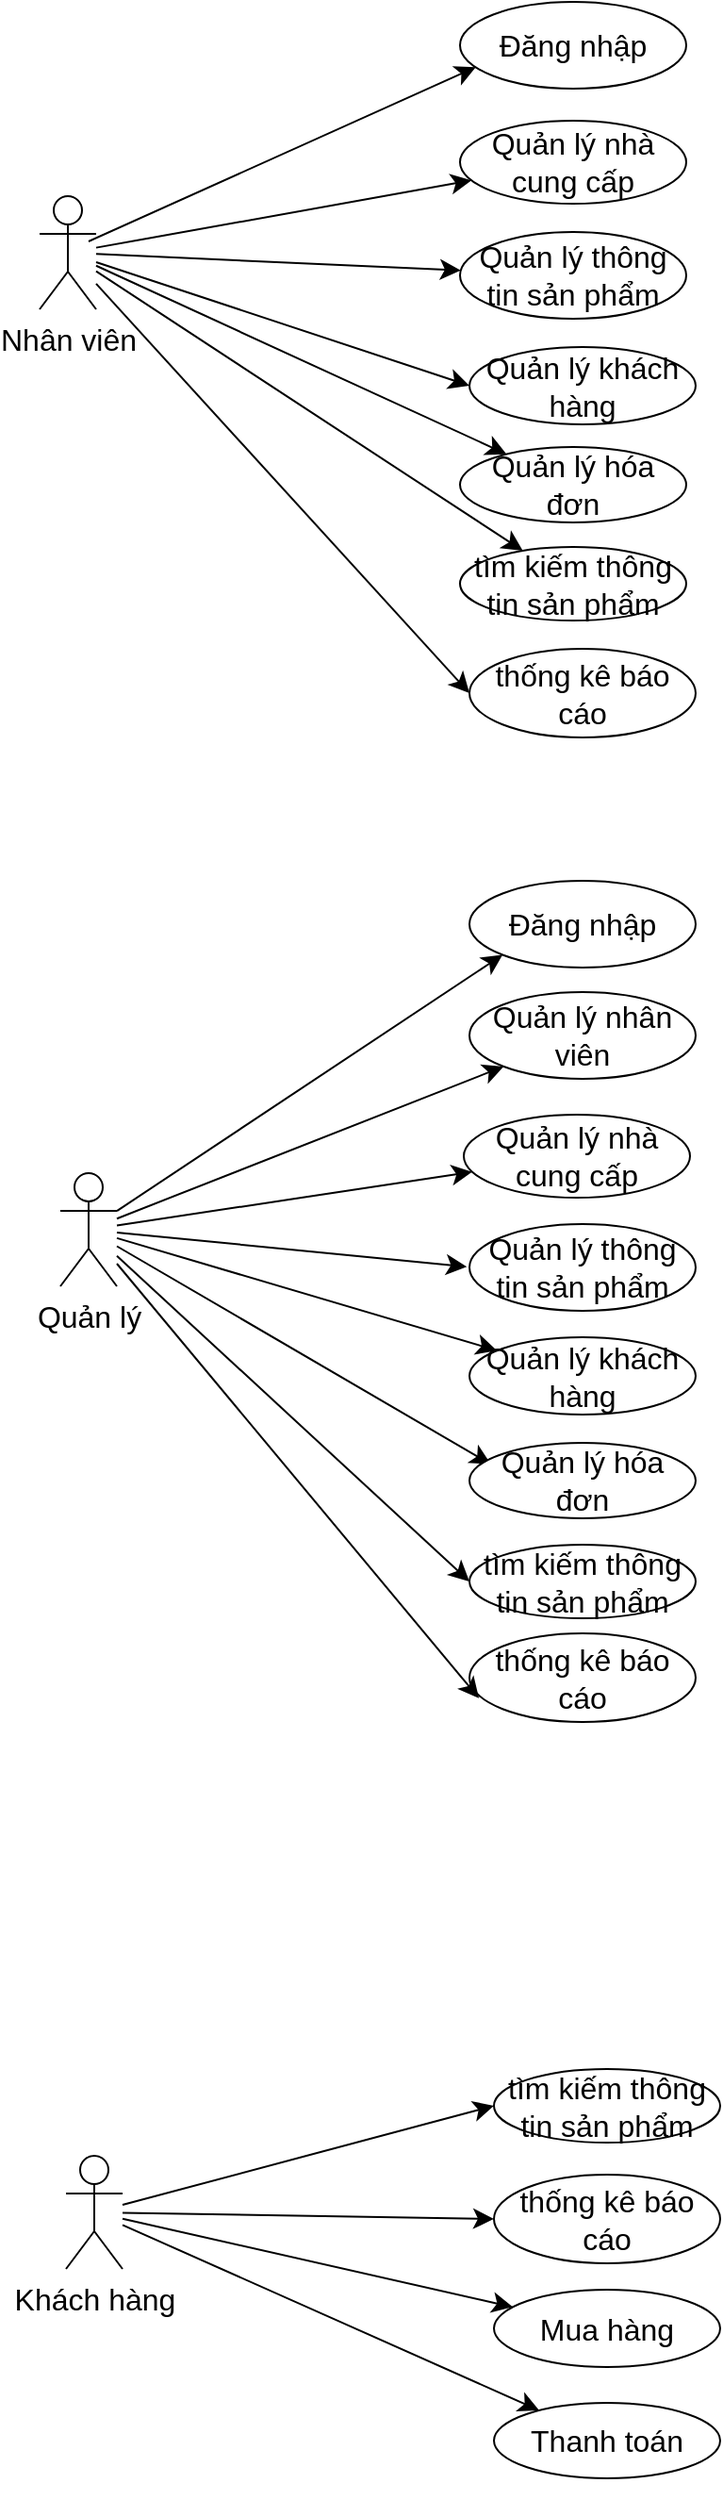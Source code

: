 <mxfile version="22.1.3" type="github">
  <diagram name="Trang-1" id="V_ZkCcgVKIEUjsHu4HYp">
    <mxGraphModel dx="1450" dy="1016" grid="0" gridSize="10" guides="1" tooltips="1" connect="1" arrows="1" fold="1" page="0" pageScale="1" pageWidth="1169" pageHeight="827" math="0" shadow="0">
      <root>
        <mxCell id="0" />
        <mxCell id="1" parent="0" />
        <mxCell id="ZbgHCVMx-3XDfBXsdfAD-14" style="edgeStyle=none;curved=1;rounded=0;orthogonalLoop=1;jettySize=auto;html=1;fontSize=12;startSize=8;endSize=8;" edge="1" parent="1" source="ZbgHCVMx-3XDfBXsdfAD-1" target="ZbgHCVMx-3XDfBXsdfAD-5">
          <mxGeometry relative="1" as="geometry" />
        </mxCell>
        <mxCell id="ZbgHCVMx-3XDfBXsdfAD-15" style="edgeStyle=none;curved=1;rounded=0;orthogonalLoop=1;jettySize=auto;html=1;entryX=0;entryY=0.5;entryDx=0;entryDy=0;fontSize=12;startSize=8;endSize=8;" edge="1" parent="1" source="ZbgHCVMx-3XDfBXsdfAD-1" target="ZbgHCVMx-3XDfBXsdfAD-6">
          <mxGeometry relative="1" as="geometry" />
        </mxCell>
        <mxCell id="ZbgHCVMx-3XDfBXsdfAD-16" style="edgeStyle=none;curved=1;rounded=0;orthogonalLoop=1;jettySize=auto;html=1;fontSize=12;startSize=8;endSize=8;" edge="1" parent="1" source="ZbgHCVMx-3XDfBXsdfAD-1" target="ZbgHCVMx-3XDfBXsdfAD-7">
          <mxGeometry relative="1" as="geometry" />
        </mxCell>
        <mxCell id="ZbgHCVMx-3XDfBXsdfAD-17" style="edgeStyle=none;curved=1;rounded=0;orthogonalLoop=1;jettySize=auto;html=1;fontSize=12;startSize=8;endSize=8;" edge="1" parent="1" source="ZbgHCVMx-3XDfBXsdfAD-1" target="ZbgHCVMx-3XDfBXsdfAD-8">
          <mxGeometry relative="1" as="geometry" />
        </mxCell>
        <mxCell id="ZbgHCVMx-3XDfBXsdfAD-18" style="edgeStyle=none;curved=1;rounded=0;orthogonalLoop=1;jettySize=auto;html=1;entryX=0;entryY=0.5;entryDx=0;entryDy=0;fontSize=12;startSize=8;endSize=8;" edge="1" parent="1" source="ZbgHCVMx-3XDfBXsdfAD-1" target="ZbgHCVMx-3XDfBXsdfAD-9">
          <mxGeometry relative="1" as="geometry" />
        </mxCell>
        <mxCell id="ZbgHCVMx-3XDfBXsdfAD-34" style="edgeStyle=none;curved=1;rounded=0;orthogonalLoop=1;jettySize=auto;html=1;fontSize=12;startSize=8;endSize=8;" edge="1" parent="1" source="ZbgHCVMx-3XDfBXsdfAD-1" target="ZbgHCVMx-3XDfBXsdfAD-33">
          <mxGeometry relative="1" as="geometry" />
        </mxCell>
        <object label="Nhân viên" id="ZbgHCVMx-3XDfBXsdfAD-1">
          <mxCell style="shape=umlActor;verticalLabelPosition=bottom;verticalAlign=top;html=1;outlineConnect=0;fontSize=16;" vertex="1" parent="1">
            <mxGeometry x="-79" y="17" width="30" height="60" as="geometry" />
          </mxCell>
        </object>
        <mxCell id="ZbgHCVMx-3XDfBXsdfAD-4" value="Đăng nhập" style="ellipse;whiteSpace=wrap;html=1;fontSize=16;" vertex="1" parent="1">
          <mxGeometry x="144" y="-86" width="120" height="46" as="geometry" />
        </mxCell>
        <mxCell id="ZbgHCVMx-3XDfBXsdfAD-5" value="Quản lý nhà cung cấp" style="ellipse;whiteSpace=wrap;html=1;fontSize=16;" vertex="1" parent="1">
          <mxGeometry x="144" y="-23" width="120" height="44" as="geometry" />
        </mxCell>
        <mxCell id="ZbgHCVMx-3XDfBXsdfAD-6" value="Quản lý khách hàng" style="ellipse;whiteSpace=wrap;html=1;fontSize=16;" vertex="1" parent="1">
          <mxGeometry x="149" y="97" width="120" height="41" as="geometry" />
        </mxCell>
        <mxCell id="ZbgHCVMx-3XDfBXsdfAD-7" value="Quản lý hóa đơn" style="ellipse;whiteSpace=wrap;html=1;fontSize=16;" vertex="1" parent="1">
          <mxGeometry x="144" y="150" width="120" height="40" as="geometry" />
        </mxCell>
        <mxCell id="ZbgHCVMx-3XDfBXsdfAD-8" value="tìm kiếm thông tin sản phẩm" style="ellipse;whiteSpace=wrap;html=1;fontSize=16;" vertex="1" parent="1">
          <mxGeometry x="144" y="203" width="120" height="39" as="geometry" />
        </mxCell>
        <mxCell id="ZbgHCVMx-3XDfBXsdfAD-9" value="thống kê báo cáo" style="ellipse;whiteSpace=wrap;html=1;fontSize=16;" vertex="1" parent="1">
          <mxGeometry x="149" y="257" width="120" height="47" as="geometry" />
        </mxCell>
        <mxCell id="ZbgHCVMx-3XDfBXsdfAD-13" style="edgeStyle=none;curved=1;rounded=0;orthogonalLoop=1;jettySize=auto;html=1;entryX=0.07;entryY=0.752;entryDx=0;entryDy=0;entryPerimeter=0;fontSize=12;startSize=8;endSize=8;" edge="1" parent="1" target="ZbgHCVMx-3XDfBXsdfAD-4">
          <mxGeometry relative="1" as="geometry">
            <mxPoint x="-53" y="41" as="sourcePoint" />
          </mxGeometry>
        </mxCell>
        <mxCell id="ZbgHCVMx-3XDfBXsdfAD-35" style="edgeStyle=none;curved=1;rounded=0;orthogonalLoop=1;jettySize=auto;html=1;entryX=0;entryY=1;entryDx=0;entryDy=0;fontSize=12;startSize=8;endSize=8;" edge="1" parent="1" source="ZbgHCVMx-3XDfBXsdfAD-20" target="ZbgHCVMx-3XDfBXsdfAD-25">
          <mxGeometry relative="1" as="geometry" />
        </mxCell>
        <mxCell id="ZbgHCVMx-3XDfBXsdfAD-36" style="edgeStyle=none;curved=1;rounded=0;orthogonalLoop=1;jettySize=auto;html=1;fontSize=12;startSize=8;endSize=8;" edge="1" parent="1" source="ZbgHCVMx-3XDfBXsdfAD-20" target="ZbgHCVMx-3XDfBXsdfAD-31">
          <mxGeometry relative="1" as="geometry" />
        </mxCell>
        <mxCell id="ZbgHCVMx-3XDfBXsdfAD-37" style="edgeStyle=none;curved=1;rounded=0;orthogonalLoop=1;jettySize=auto;html=1;fontSize=12;startSize=8;endSize=8;" edge="1" parent="1" source="ZbgHCVMx-3XDfBXsdfAD-20" target="ZbgHCVMx-3XDfBXsdfAD-26">
          <mxGeometry relative="1" as="geometry" />
        </mxCell>
        <mxCell id="ZbgHCVMx-3XDfBXsdfAD-38" style="edgeStyle=none;curved=1;rounded=0;orthogonalLoop=1;jettySize=auto;html=1;fontSize=12;startSize=8;endSize=8;" edge="1" parent="1" source="ZbgHCVMx-3XDfBXsdfAD-20">
          <mxGeometry relative="1" as="geometry">
            <mxPoint x="147.6" y="584.6" as="targetPoint" />
          </mxGeometry>
        </mxCell>
        <mxCell id="ZbgHCVMx-3XDfBXsdfAD-39" style="edgeStyle=none;curved=1;rounded=0;orthogonalLoop=1;jettySize=auto;html=1;fontSize=12;startSize=8;endSize=8;" edge="1" parent="1" source="ZbgHCVMx-3XDfBXsdfAD-20" target="ZbgHCVMx-3XDfBXsdfAD-27">
          <mxGeometry relative="1" as="geometry" />
        </mxCell>
        <mxCell id="ZbgHCVMx-3XDfBXsdfAD-40" style="edgeStyle=none;curved=1;rounded=0;orthogonalLoop=1;jettySize=auto;html=1;entryX=0.095;entryY=0.285;entryDx=0;entryDy=0;fontSize=12;startSize=8;endSize=8;entryPerimeter=0;" edge="1" parent="1" source="ZbgHCVMx-3XDfBXsdfAD-20" target="ZbgHCVMx-3XDfBXsdfAD-28">
          <mxGeometry relative="1" as="geometry" />
        </mxCell>
        <mxCell id="ZbgHCVMx-3XDfBXsdfAD-41" style="edgeStyle=none;curved=1;rounded=0;orthogonalLoop=1;jettySize=auto;html=1;fontSize=12;startSize=8;endSize=8;entryX=0;entryY=0.5;entryDx=0;entryDy=0;" edge="1" parent="1" source="ZbgHCVMx-3XDfBXsdfAD-20" target="ZbgHCVMx-3XDfBXsdfAD-29">
          <mxGeometry relative="1" as="geometry" />
        </mxCell>
        <mxCell id="ZbgHCVMx-3XDfBXsdfAD-20" value="Quản lý" style="shape=umlActor;verticalLabelPosition=bottom;verticalAlign=top;html=1;outlineConnect=0;fontSize=16;" vertex="1" parent="1">
          <mxGeometry x="-68" y="535" width="30" height="60" as="geometry" />
        </mxCell>
        <mxCell id="ZbgHCVMx-3XDfBXsdfAD-49" style="edgeStyle=none;curved=1;rounded=0;orthogonalLoop=1;jettySize=auto;html=1;entryX=0;entryY=0.5;entryDx=0;entryDy=0;fontSize=12;startSize=8;endSize=8;" edge="1" parent="1" source="ZbgHCVMx-3XDfBXsdfAD-23" target="ZbgHCVMx-3XDfBXsdfAD-45">
          <mxGeometry relative="1" as="geometry" />
        </mxCell>
        <mxCell id="ZbgHCVMx-3XDfBXsdfAD-50" style="edgeStyle=none;curved=1;rounded=0;orthogonalLoop=1;jettySize=auto;html=1;entryX=0;entryY=0.5;entryDx=0;entryDy=0;fontSize=12;startSize=8;endSize=8;" edge="1" parent="1" source="ZbgHCVMx-3XDfBXsdfAD-23" target="ZbgHCVMx-3XDfBXsdfAD-46">
          <mxGeometry relative="1" as="geometry" />
        </mxCell>
        <mxCell id="ZbgHCVMx-3XDfBXsdfAD-51" style="edgeStyle=none;curved=1;rounded=0;orthogonalLoop=1;jettySize=auto;html=1;fontSize=12;startSize=8;endSize=8;" edge="1" parent="1" source="ZbgHCVMx-3XDfBXsdfAD-23" target="ZbgHCVMx-3XDfBXsdfAD-43">
          <mxGeometry relative="1" as="geometry" />
        </mxCell>
        <mxCell id="ZbgHCVMx-3XDfBXsdfAD-52" style="edgeStyle=none;curved=1;rounded=0;orthogonalLoop=1;jettySize=auto;html=1;fontSize=12;startSize=8;endSize=8;" edge="1" parent="1" source="ZbgHCVMx-3XDfBXsdfAD-23" target="ZbgHCVMx-3XDfBXsdfAD-44">
          <mxGeometry relative="1" as="geometry" />
        </mxCell>
        <mxCell id="ZbgHCVMx-3XDfBXsdfAD-23" value="Khách hàng" style="shape=umlActor;verticalLabelPosition=bottom;verticalAlign=top;html=1;outlineConnect=0;fontSize=16;" vertex="1" parent="1">
          <mxGeometry x="-65" y="1056" width="30" height="60" as="geometry" />
        </mxCell>
        <mxCell id="ZbgHCVMx-3XDfBXsdfAD-25" value="Đăng nhập" style="ellipse;whiteSpace=wrap;html=1;fontSize=16;" vertex="1" parent="1">
          <mxGeometry x="149" y="380" width="120" height="46" as="geometry" />
        </mxCell>
        <mxCell id="ZbgHCVMx-3XDfBXsdfAD-26" value="Quản lý nhà cung cấp" style="ellipse;whiteSpace=wrap;html=1;fontSize=16;" vertex="1" parent="1">
          <mxGeometry x="146" y="504" width="120" height="44" as="geometry" />
        </mxCell>
        <mxCell id="ZbgHCVMx-3XDfBXsdfAD-27" value="Quản lý khách hàng" style="ellipse;whiteSpace=wrap;html=1;fontSize=16;" vertex="1" parent="1">
          <mxGeometry x="149" y="622" width="120" height="41" as="geometry" />
        </mxCell>
        <mxCell id="ZbgHCVMx-3XDfBXsdfAD-28" value="Quản lý hóa đơn" style="ellipse;whiteSpace=wrap;html=1;fontSize=16;" vertex="1" parent="1">
          <mxGeometry x="149" y="678" width="120" height="40" as="geometry" />
        </mxCell>
        <mxCell id="ZbgHCVMx-3XDfBXsdfAD-29" value="tìm kiếm thông tin sản phẩm" style="ellipse;whiteSpace=wrap;html=1;fontSize=16;" vertex="1" parent="1">
          <mxGeometry x="149" y="732" width="120" height="39" as="geometry" />
        </mxCell>
        <mxCell id="ZbgHCVMx-3XDfBXsdfAD-30" value="thống kê báo cáo" style="ellipse;whiteSpace=wrap;html=1;fontSize=16;" vertex="1" parent="1">
          <mxGeometry x="149" y="779" width="120" height="47" as="geometry" />
        </mxCell>
        <mxCell id="ZbgHCVMx-3XDfBXsdfAD-31" value="Quản lý nhân viên" style="ellipse;whiteSpace=wrap;html=1;fontSize=16;" vertex="1" parent="1">
          <mxGeometry x="149" y="439" width="120" height="46" as="geometry" />
        </mxCell>
        <mxCell id="ZbgHCVMx-3XDfBXsdfAD-32" value="Quản lý thông tin sản phẩm" style="ellipse;whiteSpace=wrap;html=1;fontSize=16;" vertex="1" parent="1">
          <mxGeometry x="149" y="562" width="120" height="46" as="geometry" />
        </mxCell>
        <mxCell id="ZbgHCVMx-3XDfBXsdfAD-33" value="Quản lý thông tin sản phẩm" style="ellipse;whiteSpace=wrap;html=1;fontSize=16;" vertex="1" parent="1">
          <mxGeometry x="144" y="36" width="120" height="46" as="geometry" />
        </mxCell>
        <mxCell id="ZbgHCVMx-3XDfBXsdfAD-42" style="edgeStyle=none;curved=1;rounded=0;orthogonalLoop=1;jettySize=auto;html=1;entryX=0.042;entryY=0.732;entryDx=0;entryDy=0;entryPerimeter=0;fontSize=12;startSize=8;endSize=8;" edge="1" parent="1" source="ZbgHCVMx-3XDfBXsdfAD-20" target="ZbgHCVMx-3XDfBXsdfAD-30">
          <mxGeometry relative="1" as="geometry" />
        </mxCell>
        <mxCell id="ZbgHCVMx-3XDfBXsdfAD-43" value="Mua hàng" style="ellipse;whiteSpace=wrap;html=1;fontSize=16;" vertex="1" parent="1">
          <mxGeometry x="162" y="1127" width="120" height="41" as="geometry" />
        </mxCell>
        <mxCell id="ZbgHCVMx-3XDfBXsdfAD-44" value="Thanh toán" style="ellipse;whiteSpace=wrap;html=1;fontSize=16;" vertex="1" parent="1">
          <mxGeometry x="162" y="1187" width="120" height="40" as="geometry" />
        </mxCell>
        <mxCell id="ZbgHCVMx-3XDfBXsdfAD-45" value="tìm kiếm thông tin sản phẩm" style="ellipse;whiteSpace=wrap;html=1;fontSize=16;" vertex="1" parent="1">
          <mxGeometry x="162" y="1010" width="120" height="39" as="geometry" />
        </mxCell>
        <mxCell id="ZbgHCVMx-3XDfBXsdfAD-46" value="thống kê báo cáo" style="ellipse;whiteSpace=wrap;html=1;fontSize=16;" vertex="1" parent="1">
          <mxGeometry x="162" y="1066" width="120" height="47" as="geometry" />
        </mxCell>
        <mxCell id="ZbgHCVMx-3XDfBXsdfAD-48" style="edgeStyle=none;curved=1;rounded=0;orthogonalLoop=1;jettySize=auto;html=1;exitX=0.5;exitY=1;exitDx=0;exitDy=0;fontSize=12;startSize=8;endSize=8;" edge="1" parent="1" source="ZbgHCVMx-3XDfBXsdfAD-44" target="ZbgHCVMx-3XDfBXsdfAD-44">
          <mxGeometry relative="1" as="geometry" />
        </mxCell>
      </root>
    </mxGraphModel>
  </diagram>
</mxfile>
